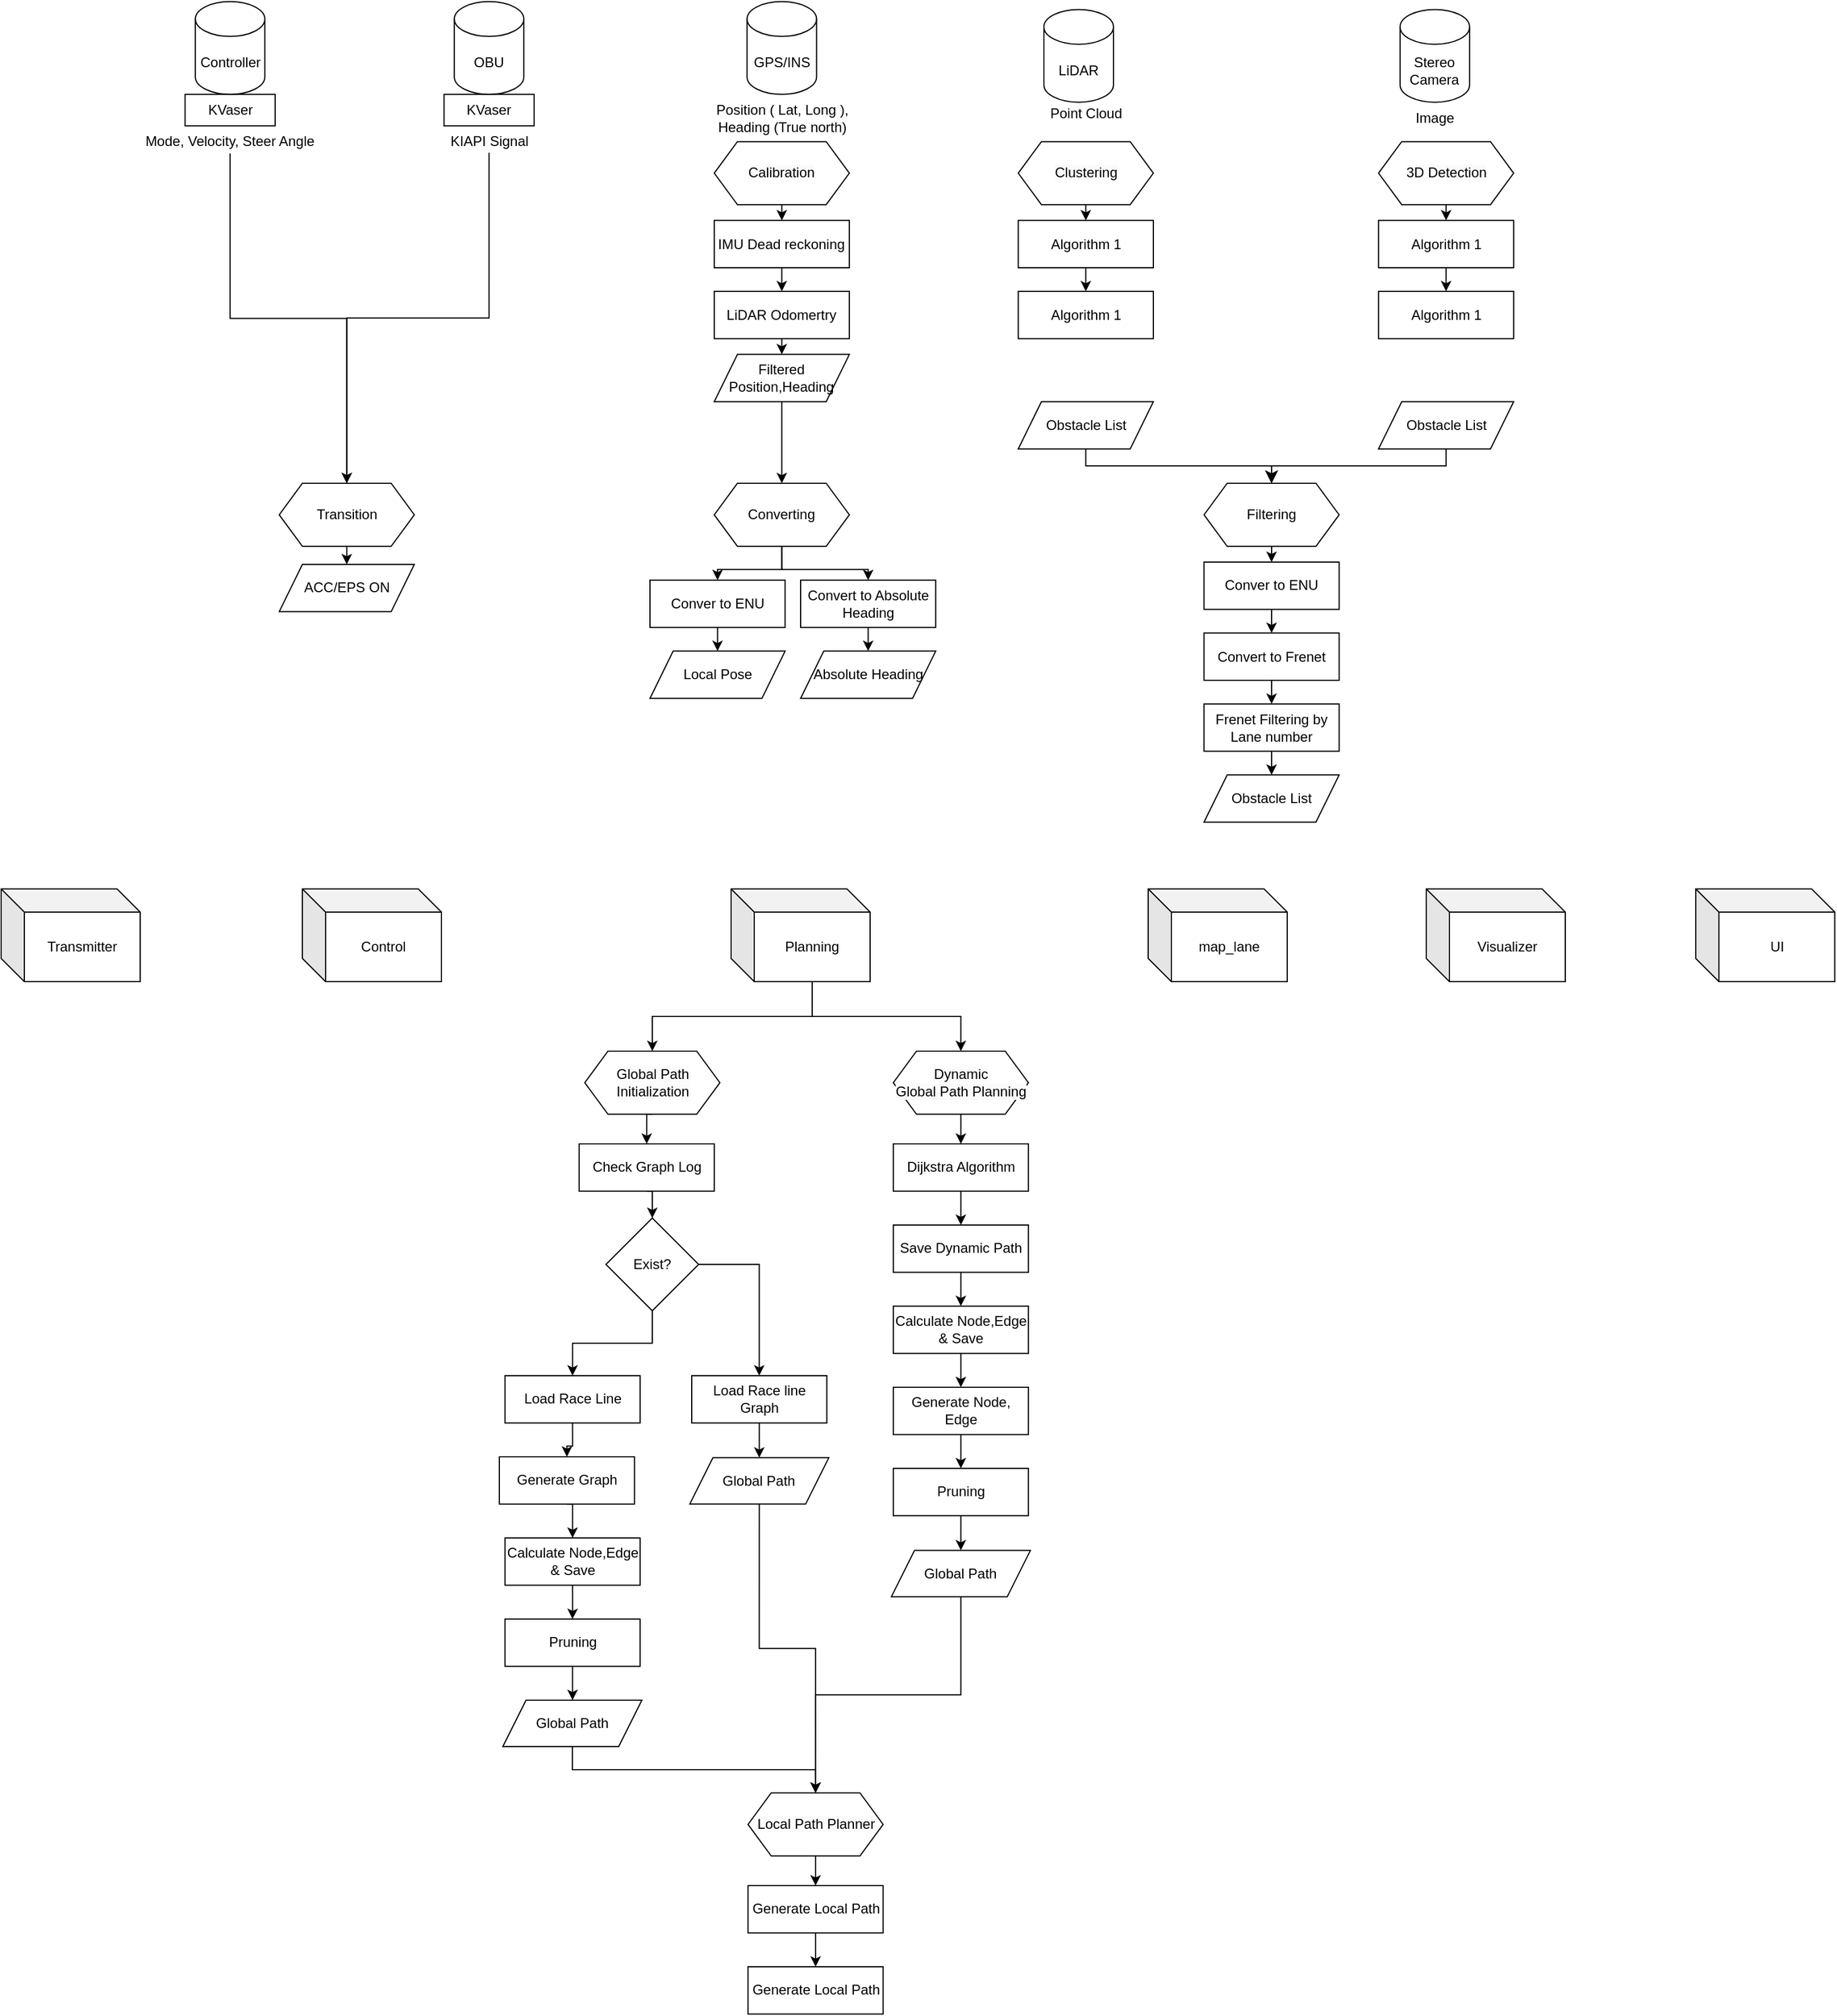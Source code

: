<mxfile version="24.7.1" type="github">
  <diagram name="페이지-1" id="hANh1gCqF2Qmf2RqWDbh">
    <mxGraphModel dx="2432" dy="1197" grid="1" gridSize="10" guides="1" tooltips="1" connect="1" arrows="1" fold="1" page="0" pageScale="1" pageWidth="1920" pageHeight="1200" math="0" shadow="0">
      <root>
        <mxCell id="0" />
        <mxCell id="1" parent="0" />
        <mxCell id="k_W3MqZSjInvSIY3PvVt-6" value="KVaser" style="rounded=0;whiteSpace=wrap;html=1;" vertex="1" parent="1">
          <mxGeometry x="138.73" y="124.4" width="77.742" height="27.2" as="geometry" />
        </mxCell>
        <mxCell id="k_W3MqZSjInvSIY3PvVt-94" style="edgeStyle=orthogonalEdgeStyle;rounded=0;orthogonalLoop=1;jettySize=auto;html=1;exitX=0.5;exitY=1;exitDx=0;exitDy=0;entryX=0.5;entryY=0;entryDx=0;entryDy=0;" edge="1" parent="1" source="k_W3MqZSjInvSIY3PvVt-27" target="k_W3MqZSjInvSIY3PvVt-87">
          <mxGeometry relative="1" as="geometry">
            <mxPoint x="280.0" y="470" as="targetPoint" />
          </mxGeometry>
        </mxCell>
        <mxCell id="k_W3MqZSjInvSIY3PvVt-27" value="Mode, Velocity, Steer Angle" style="text;html=1;align=center;verticalAlign=middle;whiteSpace=wrap;rounded=0;" vertex="1" parent="1">
          <mxGeometry x="95" y="155" width="165.202" height="20.4" as="geometry" />
        </mxCell>
        <mxCell id="k_W3MqZSjInvSIY3PvVt-93" style="edgeStyle=orthogonalEdgeStyle;rounded=0;orthogonalLoop=1;jettySize=auto;html=1;exitX=0.5;exitY=1;exitDx=0;exitDy=0;" edge="1" parent="1" source="k_W3MqZSjInvSIY3PvVt-28" target="k_W3MqZSjInvSIY3PvVt-87">
          <mxGeometry relative="1" as="geometry" />
        </mxCell>
        <mxCell id="k_W3MqZSjInvSIY3PvVt-28" value="KIAPI Signal" style="text;html=1;align=center;verticalAlign=middle;whiteSpace=wrap;rounded=0;" vertex="1" parent="1">
          <mxGeometry x="318.508" y="154.32" width="165.202" height="20.4" as="geometry" />
        </mxCell>
        <mxCell id="k_W3MqZSjInvSIY3PvVt-29" value="&lt;span style=&quot;text-align: left;&quot;&gt;Position ( Lat, Long ),&amp;nbsp;&lt;/span&gt;&lt;div&gt;&lt;span style=&quot;text-align: left;&quot;&gt;Heading (True north)&lt;/span&gt;&lt;span style=&quot;text-align: left;&quot;&gt;&amp;nbsp;&lt;/span&gt;&lt;/div&gt;" style="text;html=1;align=center;verticalAlign=middle;whiteSpace=wrap;rounded=0;" vertex="1" parent="1">
          <mxGeometry x="571.169" y="131.2" width="170.06" height="27.2" as="geometry" />
        </mxCell>
        <mxCell id="k_W3MqZSjInvSIY3PvVt-30" value="Point Cloud" style="text;html=1;align=center;verticalAlign=middle;whiteSpace=wrap;rounded=0;" vertex="1" parent="1">
          <mxGeometry x="833.548" y="131.2" width="165.202" height="20.4" as="geometry" />
        </mxCell>
        <mxCell id="k_W3MqZSjInvSIY3PvVt-31" value="Image" style="text;html=1;align=center;verticalAlign=middle;whiteSpace=wrap;rounded=0;" vertex="1" parent="1">
          <mxGeometry x="1134.798" y="134.6" width="165.202" height="20.4" as="geometry" />
        </mxCell>
        <mxCell id="k_W3MqZSjInvSIY3PvVt-32" value="KVaser" style="rounded=0;whiteSpace=wrap;html=1;" vertex="1" parent="1">
          <mxGeometry x="362.238" y="124.4" width="77.742" height="27.2" as="geometry" />
        </mxCell>
        <mxCell id="k_W3MqZSjInvSIY3PvVt-45" value="&lt;span style=&quot;caret-color: rgb(0, 0, 0); color: rgb(0, 0, 0); font-family: Helvetica; font-size: 12px; font-style: normal; font-variant-caps: normal; font-weight: 400; letter-spacing: normal; orphans: auto; text-align: center; text-indent: 0px; text-transform: none; white-space: normal; widows: auto; word-spacing: 0px; -webkit-text-stroke-width: 0px; background-color: rgb(251, 251, 251); text-decoration: none; display: inline !important; float: none;&quot;&gt;3D Detection&lt;/span&gt;" style="shape=hexagon;perimeter=hexagonPerimeter2;whiteSpace=wrap;html=1;fixedSize=1;" vertex="1" parent="1">
          <mxGeometry x="1168.81" y="165.2" width="116.613" height="54.4" as="geometry" />
        </mxCell>
        <mxCell id="k_W3MqZSjInvSIY3PvVt-46" value="&lt;span style=&quot;caret-color: rgb(0, 0, 0); color: rgb(0, 0, 0); font-family: Helvetica; font-size: 12px; font-style: normal; font-variant-caps: normal; font-weight: 400; letter-spacing: normal; orphans: auto; text-align: center; text-indent: 0px; text-transform: none; white-space: normal; widows: auto; word-spacing: 0px; -webkit-text-stroke-width: 0px; background-color: rgb(251, 251, 251); text-decoration: none; display: inline !important; float: none;&quot;&gt;Calibration&lt;/span&gt;" style="shape=hexagon;perimeter=hexagonPerimeter2;whiteSpace=wrap;html=1;fixedSize=1;" vertex="1" parent="1">
          <mxGeometry x="595.464" y="165.2" width="116.613" height="54.4" as="geometry" />
        </mxCell>
        <mxCell id="k_W3MqZSjInvSIY3PvVt-47" value="IMU Dead reckoning" style="rounded=0;whiteSpace=wrap;html=1;" vertex="1" parent="1">
          <mxGeometry x="595.464" y="233.2" width="116.613" height="40.8" as="geometry" />
        </mxCell>
        <mxCell id="k_W3MqZSjInvSIY3PvVt-49" value="LiDAR Odomertry" style="rounded=0;whiteSpace=wrap;html=1;" vertex="1" parent="1">
          <mxGeometry x="595.464" y="294.4" width="116.613" height="40.8" as="geometry" />
        </mxCell>
        <mxCell id="k_W3MqZSjInvSIY3PvVt-50" value="" style="endArrow=classic;html=1;rounded=0;exitX=0.5;exitY=1;exitDx=0;exitDy=0;" edge="1" parent="1" source="k_W3MqZSjInvSIY3PvVt-47" target="k_W3MqZSjInvSIY3PvVt-49">
          <mxGeometry width="50" height="50" relative="1" as="geometry">
            <mxPoint x="546.875" y="355.6" as="sourcePoint" />
            <mxPoint x="595.464" y="321.6" as="targetPoint" />
          </mxGeometry>
        </mxCell>
        <mxCell id="k_W3MqZSjInvSIY3PvVt-51" value="Algorithm 1" style="rounded=0;whiteSpace=wrap;html=1;" vertex="1" parent="1">
          <mxGeometry x="1168.81" y="233.2" width="116.613" height="40.8" as="geometry" />
        </mxCell>
        <mxCell id="k_W3MqZSjInvSIY3PvVt-52" value="Algorithm 1" style="rounded=0;whiteSpace=wrap;html=1;" vertex="1" parent="1">
          <mxGeometry x="1168.81" y="294.4" width="116.613" height="40.8" as="geometry" />
        </mxCell>
        <mxCell id="k_W3MqZSjInvSIY3PvVt-53" value="" style="endArrow=classic;html=1;rounded=0;exitX=0.5;exitY=1;exitDx=0;exitDy=0;" edge="1" parent="1" source="k_W3MqZSjInvSIY3PvVt-51" target="k_W3MqZSjInvSIY3PvVt-52">
          <mxGeometry width="50" height="50" relative="1" as="geometry">
            <mxPoint x="1120.222" y="355.6" as="sourcePoint" />
            <mxPoint x="1168.81" y="321.6" as="targetPoint" />
          </mxGeometry>
        </mxCell>
        <mxCell id="k_W3MqZSjInvSIY3PvVt-54" value="Obstacle List" style="shape=parallelogram;perimeter=parallelogramPerimeter;whiteSpace=wrap;html=1;fixedSize=1;" vertex="1" parent="1">
          <mxGeometry x="857.843" y="389.6" width="116.613" height="40.8" as="geometry" />
        </mxCell>
        <mxCell id="k_W3MqZSjInvSIY3PvVt-55" value="Obstacle List" style="shape=parallelogram;perimeter=parallelogramPerimeter;whiteSpace=wrap;html=1;fixedSize=1;" vertex="1" parent="1">
          <mxGeometry x="1168.81" y="389.6" width="116.613" height="40.8" as="geometry" />
        </mxCell>
        <mxCell id="k_W3MqZSjInvSIY3PvVt-79" style="edgeStyle=orthogonalEdgeStyle;rounded=0;orthogonalLoop=1;jettySize=auto;html=1;exitX=0.5;exitY=1;exitDx=0;exitDy=0;entryX=0.5;entryY=0;entryDx=0;entryDy=0;" edge="1" parent="1" source="k_W3MqZSjInvSIY3PvVt-56" target="k_W3MqZSjInvSIY3PvVt-58">
          <mxGeometry relative="1" as="geometry" />
        </mxCell>
        <mxCell id="k_W3MqZSjInvSIY3PvVt-56" value="Filtering" style="shape=hexagon;perimeter=hexagonPerimeter2;whiteSpace=wrap;html=1;fixedSize=1;" vertex="1" parent="1">
          <mxGeometry x="1018.185" y="460.0" width="116.613" height="54.4" as="geometry" />
        </mxCell>
        <mxCell id="k_W3MqZSjInvSIY3PvVt-58" value="Conver to ENU" style="rounded=0;whiteSpace=wrap;html=1;" vertex="1" parent="1">
          <mxGeometry x="1018.185" y="528.0" width="116.613" height="40.8" as="geometry" />
        </mxCell>
        <mxCell id="k_W3MqZSjInvSIY3PvVt-59" value="Convert to Frenet" style="rounded=0;whiteSpace=wrap;html=1;" vertex="1" parent="1">
          <mxGeometry x="1018.185" y="589.2" width="116.613" height="40.8" as="geometry" />
        </mxCell>
        <mxCell id="k_W3MqZSjInvSIY3PvVt-60" value="" style="endArrow=classic;html=1;rounded=0;exitX=0.5;exitY=1;exitDx=0;exitDy=0;" edge="1" source="k_W3MqZSjInvSIY3PvVt-58" target="k_W3MqZSjInvSIY3PvVt-59" parent="1">
          <mxGeometry width="50" height="50" relative="1" as="geometry">
            <mxPoint x="969.597" y="650.4" as="sourcePoint" />
            <mxPoint x="1018.185" y="616.4" as="targetPoint" />
          </mxGeometry>
        </mxCell>
        <mxCell id="k_W3MqZSjInvSIY3PvVt-61" value="" style="endArrow=classic;html=1;rounded=0;exitX=0.5;exitY=1;exitDx=0;exitDy=0;" edge="1" target="k_W3MqZSjInvSIY3PvVt-62" parent="1">
          <mxGeometry width="50" height="50" relative="1" as="geometry">
            <mxPoint x="1076.492" y="630" as="sourcePoint" />
            <mxPoint x="1018.185" y="677.6" as="targetPoint" />
          </mxGeometry>
        </mxCell>
        <mxCell id="k_W3MqZSjInvSIY3PvVt-82" style="edgeStyle=orthogonalEdgeStyle;rounded=0;orthogonalLoop=1;jettySize=auto;html=1;exitX=0.5;exitY=1;exitDx=0;exitDy=0;entryX=0.5;entryY=0;entryDx=0;entryDy=0;" edge="1" parent="1" source="k_W3MqZSjInvSIY3PvVt-62" target="k_W3MqZSjInvSIY3PvVt-63">
          <mxGeometry relative="1" as="geometry" />
        </mxCell>
        <mxCell id="k_W3MqZSjInvSIY3PvVt-62" value="Frenet Filtering by&lt;div&gt;Lane number&lt;/div&gt;" style="rounded=0;whiteSpace=wrap;html=1;" vertex="1" parent="1">
          <mxGeometry x="1018.185" y="650.4" width="116.613" height="40.8" as="geometry" />
        </mxCell>
        <mxCell id="k_W3MqZSjInvSIY3PvVt-63" value="Obstacle List" style="shape=parallelogram;perimeter=parallelogramPerimeter;whiteSpace=wrap;html=1;fixedSize=1;" vertex="1" parent="1">
          <mxGeometry x="1018.185" y="711.6" width="116.613" height="40.8" as="geometry" />
        </mxCell>
        <mxCell id="k_W3MqZSjInvSIY3PvVt-65" value="" style="edgeStyle=elbowEdgeStyle;elbow=vertical;endArrow=classic;html=1;curved=0;rounded=0;endSize=8;startSize=8;exitX=0.5;exitY=1;exitDx=0;exitDy=0;" edge="1" parent="1" source="k_W3MqZSjInvSIY3PvVt-54" target="k_W3MqZSjInvSIY3PvVt-56">
          <mxGeometry width="50" height="50" relative="1" as="geometry">
            <mxPoint x="585.746" y="627.6" as="sourcePoint" />
            <mxPoint x="634.335" y="593.6" as="targetPoint" />
          </mxGeometry>
        </mxCell>
        <mxCell id="k_W3MqZSjInvSIY3PvVt-66" value="" style="edgeStyle=elbowEdgeStyle;elbow=vertical;endArrow=classic;html=1;curved=0;rounded=0;endSize=8;startSize=8;exitX=0.5;exitY=1;exitDx=0;exitDy=0;entryX=0.5;entryY=0;entryDx=0;entryDy=0;" edge="1" parent="1" source="k_W3MqZSjInvSIY3PvVt-55" target="k_W3MqZSjInvSIY3PvVt-56">
          <mxGeometry width="50" height="50" relative="1" as="geometry">
            <mxPoint x="906.431" y="505.2" as="sourcePoint" />
            <mxPoint x="1066.774" y="532.4" as="targetPoint" />
          </mxGeometry>
        </mxCell>
        <mxCell id="k_W3MqZSjInvSIY3PvVt-68" value="" style="endArrow=classic;html=1;rounded=0;exitX=0.5;exitY=1;exitDx=0;exitDy=0;entryX=0.5;entryY=0;entryDx=0;entryDy=0;" edge="1" parent="1" source="k_W3MqZSjInvSIY3PvVt-46" target="k_W3MqZSjInvSIY3PvVt-47">
          <mxGeometry width="50" height="50" relative="1" as="geometry">
            <mxPoint x="867.56" y="484.8" as="sourcePoint" />
            <mxPoint x="1076.492" y="586.8" as="targetPoint" />
          </mxGeometry>
        </mxCell>
        <mxCell id="k_W3MqZSjInvSIY3PvVt-69" value="" style="endArrow=classic;html=1;rounded=0;exitX=0.5;exitY=1;exitDx=0;exitDy=0;" edge="1" parent="1" source="k_W3MqZSjInvSIY3PvVt-45" target="k_W3MqZSjInvSIY3PvVt-51">
          <mxGeometry width="50" height="50" relative="1" as="geometry">
            <mxPoint x="653.77" y="219.6" as="sourcePoint" />
            <mxPoint x="906.431" y="226.4" as="targetPoint" />
          </mxGeometry>
        </mxCell>
        <mxCell id="k_W3MqZSjInvSIY3PvVt-70" value="&lt;span style=&quot;caret-color: rgb(0, 0, 0); color: rgb(0, 0, 0); font-family: Helvetica; font-size: 12px; font-style: normal; font-variant-caps: normal; font-weight: 400; letter-spacing: normal; orphans: auto; text-align: center; text-indent: 0px; text-transform: none; white-space: normal; widows: auto; word-spacing: 0px; -webkit-text-stroke-width: 0px; background-color: rgb(251, 251, 251); text-decoration: none; display: inline !important; float: none;&quot;&gt;Clustering&lt;/span&gt;" style="shape=hexagon;perimeter=hexagonPerimeter2;whiteSpace=wrap;html=1;fixedSize=1;" vertex="1" parent="1">
          <mxGeometry x="857.843" y="165.2" width="116.613" height="54.4" as="geometry" />
        </mxCell>
        <mxCell id="k_W3MqZSjInvSIY3PvVt-71" value="Algorithm 1" style="rounded=0;whiteSpace=wrap;html=1;" vertex="1" parent="1">
          <mxGeometry x="857.843" y="233.2" width="116.613" height="40.8" as="geometry" />
        </mxCell>
        <mxCell id="k_W3MqZSjInvSIY3PvVt-72" value="Algorithm 1" style="rounded=0;whiteSpace=wrap;html=1;" vertex="1" parent="1">
          <mxGeometry x="857.843" y="294.4" width="116.613" height="40.8" as="geometry" />
        </mxCell>
        <mxCell id="k_W3MqZSjInvSIY3PvVt-73" value="" style="endArrow=classic;html=1;rounded=0;exitX=0.5;exitY=1;exitDx=0;exitDy=0;" edge="1" source="k_W3MqZSjInvSIY3PvVt-71" target="k_W3MqZSjInvSIY3PvVt-72" parent="1">
          <mxGeometry width="50" height="50" relative="1" as="geometry">
            <mxPoint x="809.254" y="355.6" as="sourcePoint" />
            <mxPoint x="857.843" y="321.6" as="targetPoint" />
          </mxGeometry>
        </mxCell>
        <mxCell id="k_W3MqZSjInvSIY3PvVt-74" value="" style="endArrow=classic;html=1;rounded=0;exitX=0.5;exitY=1;exitDx=0;exitDy=0;entryX=0.5;entryY=0;entryDx=0;entryDy=0;" edge="1" source="k_W3MqZSjInvSIY3PvVt-70" target="k_W3MqZSjInvSIY3PvVt-71" parent="1">
          <mxGeometry width="50" height="50" relative="1" as="geometry">
            <mxPoint x="1129.94" y="484.8" as="sourcePoint" />
            <mxPoint x="1338.871" y="586.8" as="targetPoint" />
          </mxGeometry>
        </mxCell>
        <mxCell id="k_W3MqZSjInvSIY3PvVt-86" style="edgeStyle=orthogonalEdgeStyle;rounded=0;orthogonalLoop=1;jettySize=auto;html=1;exitX=0.5;exitY=1;exitDx=0;exitDy=0;entryX=0.5;entryY=0;entryDx=0;entryDy=0;" edge="1" parent="1" source="k_W3MqZSjInvSIY3PvVt-75" target="k_W3MqZSjInvSIY3PvVt-78">
          <mxGeometry relative="1" as="geometry" />
        </mxCell>
        <mxCell id="k_W3MqZSjInvSIY3PvVt-75" value="Filtered Position,Heading" style="shape=parallelogram;perimeter=parallelogramPerimeter;whiteSpace=wrap;html=1;fixedSize=1;" vertex="1" parent="1">
          <mxGeometry x="595.464" y="348.8" width="116.613" height="40.8" as="geometry" />
        </mxCell>
        <mxCell id="k_W3MqZSjInvSIY3PvVt-76" value="" style="endArrow=classic;html=1;rounded=0;exitX=0.5;exitY=1;exitDx=0;exitDy=0;entryX=0.5;entryY=0;entryDx=0;entryDy=0;" edge="1" parent="1" source="k_W3MqZSjInvSIY3PvVt-49" target="k_W3MqZSjInvSIY3PvVt-75">
          <mxGeometry width="50" height="50" relative="1" as="geometry">
            <mxPoint x="770.383" y="342" as="sourcePoint" />
            <mxPoint x="653.77" y="294.4" as="targetPoint" />
          </mxGeometry>
        </mxCell>
        <mxCell id="k_W3MqZSjInvSIY3PvVt-81" style="edgeStyle=orthogonalEdgeStyle;rounded=0;orthogonalLoop=1;jettySize=auto;html=1;exitX=0.5;exitY=1;exitDx=0;exitDy=0;entryX=0.5;entryY=0;entryDx=0;entryDy=0;" edge="1" parent="1" source="k_W3MqZSjInvSIY3PvVt-78" target="k_W3MqZSjInvSIY3PvVt-80">
          <mxGeometry relative="1" as="geometry">
            <mxPoint x="653.772" y="530.0" as="sourcePoint" />
          </mxGeometry>
        </mxCell>
        <mxCell id="k_W3MqZSjInvSIY3PvVt-99" style="edgeStyle=orthogonalEdgeStyle;rounded=0;orthogonalLoop=1;jettySize=auto;html=1;exitX=0.5;exitY=1;exitDx=0;exitDy=0;entryX=0.5;entryY=0;entryDx=0;entryDy=0;" edge="1" parent="1" source="k_W3MqZSjInvSIY3PvVt-78" target="k_W3MqZSjInvSIY3PvVt-96">
          <mxGeometry relative="1" as="geometry" />
        </mxCell>
        <mxCell id="k_W3MqZSjInvSIY3PvVt-78" value="Converting" style="shape=hexagon;perimeter=hexagonPerimeter2;whiteSpace=wrap;html=1;fixedSize=1;" vertex="1" parent="1">
          <mxGeometry x="595.465" y="460.0" width="116.613" height="54.4" as="geometry" />
        </mxCell>
        <mxCell id="k_W3MqZSjInvSIY3PvVt-84" style="edgeStyle=orthogonalEdgeStyle;rounded=0;orthogonalLoop=1;jettySize=auto;html=1;exitX=0.5;exitY=1;exitDx=0;exitDy=0;entryX=0.5;entryY=0;entryDx=0;entryDy=0;" edge="1" parent="1" source="k_W3MqZSjInvSIY3PvVt-80" target="k_W3MqZSjInvSIY3PvVt-83">
          <mxGeometry relative="1" as="geometry" />
        </mxCell>
        <mxCell id="k_W3MqZSjInvSIY3PvVt-80" value="Conver to ENU" style="rounded=0;whiteSpace=wrap;html=1;" vertex="1" parent="1">
          <mxGeometry x="539.995" y="543.6" width="116.613" height="40.8" as="geometry" />
        </mxCell>
        <mxCell id="k_W3MqZSjInvSIY3PvVt-83" value="Local Pose" style="shape=parallelogram;perimeter=parallelogramPerimeter;whiteSpace=wrap;html=1;fixedSize=1;" vertex="1" parent="1">
          <mxGeometry x="539.995" y="604.8" width="116.613" height="40.8" as="geometry" />
        </mxCell>
        <mxCell id="k_W3MqZSjInvSIY3PvVt-92" style="edgeStyle=orthogonalEdgeStyle;rounded=0;orthogonalLoop=1;jettySize=auto;html=1;exitX=0.5;exitY=1;exitDx=0;exitDy=0;entryX=0.5;entryY=0;entryDx=0;entryDy=0;" edge="1" parent="1" source="k_W3MqZSjInvSIY3PvVt-87" target="k_W3MqZSjInvSIY3PvVt-91">
          <mxGeometry relative="1" as="geometry" />
        </mxCell>
        <mxCell id="k_W3MqZSjInvSIY3PvVt-87" value="Transition" style="shape=hexagon;perimeter=hexagonPerimeter2;whiteSpace=wrap;html=1;fixedSize=1;" vertex="1" parent="1">
          <mxGeometry x="219.995" y="460.0" width="116.613" height="54.4" as="geometry" />
        </mxCell>
        <mxCell id="k_W3MqZSjInvSIY3PvVt-91" value="ACC/EPS ON" style="shape=parallelogram;perimeter=parallelogramPerimeter;whiteSpace=wrap;html=1;fixedSize=1;" vertex="1" parent="1">
          <mxGeometry x="219.995" y="530.0" width="116.613" height="40.8" as="geometry" />
        </mxCell>
        <mxCell id="k_W3MqZSjInvSIY3PvVt-95" style="edgeStyle=orthogonalEdgeStyle;rounded=0;orthogonalLoop=1;jettySize=auto;html=1;exitX=0.5;exitY=1;exitDx=0;exitDy=0;entryX=0.5;entryY=0;entryDx=0;entryDy=0;" edge="1" source="k_W3MqZSjInvSIY3PvVt-96" target="k_W3MqZSjInvSIY3PvVt-97" parent="1">
          <mxGeometry relative="1" as="geometry" />
        </mxCell>
        <mxCell id="k_W3MqZSjInvSIY3PvVt-96" value="Convert to Absolute Heading" style="rounded=0;whiteSpace=wrap;html=1;" vertex="1" parent="1">
          <mxGeometry x="669.995" y="543.6" width="116.613" height="40.8" as="geometry" />
        </mxCell>
        <mxCell id="k_W3MqZSjInvSIY3PvVt-97" value="Absolute Heading" style="shape=parallelogram;perimeter=parallelogramPerimeter;whiteSpace=wrap;html=1;fixedSize=1;" vertex="1" parent="1">
          <mxGeometry x="669.995" y="604.8" width="116.613" height="40.8" as="geometry" />
        </mxCell>
        <mxCell id="k_W3MqZSjInvSIY3PvVt-141" style="edgeStyle=orthogonalEdgeStyle;rounded=0;orthogonalLoop=1;jettySize=auto;html=1;exitX=0;exitY=0;exitDx=70;exitDy=80;exitPerimeter=0;" edge="1" parent="1" source="k_W3MqZSjInvSIY3PvVt-100" target="k_W3MqZSjInvSIY3PvVt-116">
          <mxGeometry relative="1" as="geometry" />
        </mxCell>
        <mxCell id="k_W3MqZSjInvSIY3PvVt-142" style="edgeStyle=orthogonalEdgeStyle;rounded=0;orthogonalLoop=1;jettySize=auto;html=1;exitX=0;exitY=0;exitDx=70;exitDy=80;exitPerimeter=0;" edge="1" parent="1" source="k_W3MqZSjInvSIY3PvVt-100" target="k_W3MqZSjInvSIY3PvVt-118">
          <mxGeometry relative="1" as="geometry" />
        </mxCell>
        <mxCell id="k_W3MqZSjInvSIY3PvVt-100" value="Planning" style="shape=cube;whiteSpace=wrap;html=1;boundedLbl=1;backgroundOutline=1;darkOpacity=0.05;darkOpacity2=0.1;" vertex="1" parent="1">
          <mxGeometry x="610" y="810" width="120" height="80" as="geometry" />
        </mxCell>
        <mxCell id="k_W3MqZSjInvSIY3PvVt-101" value="&lt;span style=&quot;caret-color: rgb(0, 0, 0); color: rgb(0, 0, 0); font-family: Helvetica; font-size: 12px; font-style: normal; font-variant-caps: normal; font-weight: 400; letter-spacing: normal; orphans: auto; text-align: center; text-indent: 0px; text-transform: none; white-space: normal; widows: auto; word-spacing: 0px; -webkit-text-stroke-width: 0px; background-color: rgb(255, 255, 255); text-decoration: none; display: inline !important; float: none;&quot;&gt;Controller&lt;/span&gt;" style="shape=cylinder3;whiteSpace=wrap;html=1;boundedLbl=1;backgroundOutline=1;size=15;" vertex="1" parent="1">
          <mxGeometry x="147.6" y="44.4" width="60" height="80" as="geometry" />
        </mxCell>
        <mxCell id="k_W3MqZSjInvSIY3PvVt-102" value="&lt;span style=&quot;caret-color: rgb(0, 0, 0); color: rgb(0, 0, 0); font-family: Helvetica; font-size: 12px; font-style: normal; font-variant-caps: normal; font-weight: 400; letter-spacing: normal; orphans: auto; text-align: center; text-indent: 0px; text-transform: none; white-space: normal; widows: auto; word-spacing: 0px; -webkit-text-stroke-width: 0px; background-color: rgb(255, 255, 255); text-decoration: none; display: inline !important; float: none;&quot;&gt;OBU&lt;/span&gt;" style="shape=cylinder3;whiteSpace=wrap;html=1;boundedLbl=1;backgroundOutline=1;size=15;" vertex="1" parent="1">
          <mxGeometry x="371.11" y="44.4" width="60" height="80" as="geometry" />
        </mxCell>
        <mxCell id="k_W3MqZSjInvSIY3PvVt-103" value="&lt;span style=&quot;caret-color: rgb(0, 0, 0); color: rgb(0, 0, 0); font-family: Helvetica; font-size: 12px; font-style: normal; font-variant-caps: normal; font-weight: 400; letter-spacing: normal; orphans: auto; text-align: center; text-indent: 0px; text-transform: none; white-space: normal; widows: auto; word-spacing: 0px; -webkit-text-stroke-width: 0px; background-color: rgb(255, 255, 255); text-decoration: none; display: inline !important; float: none;&quot;&gt;GPS/INS&lt;/span&gt;" style="shape=cylinder3;whiteSpace=wrap;html=1;boundedLbl=1;backgroundOutline=1;size=15;" vertex="1" parent="1">
          <mxGeometry x="623.77" y="44.4" width="60" height="80" as="geometry" />
        </mxCell>
        <mxCell id="k_W3MqZSjInvSIY3PvVt-104" value="LiDAR" style="shape=cylinder3;whiteSpace=wrap;html=1;boundedLbl=1;backgroundOutline=1;size=15;" vertex="1" parent="1">
          <mxGeometry x="880" y="51.2" width="60" height="80" as="geometry" />
        </mxCell>
        <mxCell id="k_W3MqZSjInvSIY3PvVt-105" value="Stereo Camera" style="shape=cylinder3;whiteSpace=wrap;html=1;boundedLbl=1;backgroundOutline=1;size=15;" vertex="1" parent="1">
          <mxGeometry x="1187.4" y="51.2" width="60" height="80" as="geometry" />
        </mxCell>
        <mxCell id="k_W3MqZSjInvSIY3PvVt-106" value="map_lane" style="shape=cube;whiteSpace=wrap;html=1;boundedLbl=1;backgroundOutline=1;darkOpacity=0.05;darkOpacity2=0.1;" vertex="1" parent="1">
          <mxGeometry x="970" y="810" width="120" height="80" as="geometry" />
        </mxCell>
        <mxCell id="k_W3MqZSjInvSIY3PvVt-108" value="Control" style="shape=cube;whiteSpace=wrap;html=1;boundedLbl=1;backgroundOutline=1;darkOpacity=0.05;darkOpacity2=0.1;" vertex="1" parent="1">
          <mxGeometry x="240.0" y="810" width="120" height="80" as="geometry" />
        </mxCell>
        <mxCell id="k_W3MqZSjInvSIY3PvVt-109" value="Transmitter" style="shape=cube;whiteSpace=wrap;html=1;boundedLbl=1;backgroundOutline=1;darkOpacity=0.05;darkOpacity2=0.1;" vertex="1" parent="1">
          <mxGeometry x="-20" y="810" width="120" height="80" as="geometry" />
        </mxCell>
        <mxCell id="k_W3MqZSjInvSIY3PvVt-114" value="Visualizer" style="shape=cube;whiteSpace=wrap;html=1;boundedLbl=1;backgroundOutline=1;darkOpacity=0.05;darkOpacity2=0.1;" vertex="1" parent="1">
          <mxGeometry x="1210" y="810" width="120" height="80" as="geometry" />
        </mxCell>
        <mxCell id="k_W3MqZSjInvSIY3PvVt-115" value="UI" style="shape=cube;whiteSpace=wrap;html=1;boundedLbl=1;backgroundOutline=1;darkOpacity=0.05;darkOpacity2=0.1;" vertex="1" parent="1">
          <mxGeometry x="1442.6" y="810" width="120" height="80" as="geometry" />
        </mxCell>
        <mxCell id="k_W3MqZSjInvSIY3PvVt-143" style="edgeStyle=orthogonalEdgeStyle;rounded=0;orthogonalLoop=1;jettySize=auto;html=1;exitX=0.5;exitY=1;exitDx=0;exitDy=0;entryX=0.5;entryY=0;entryDx=0;entryDy=0;" edge="1" parent="1" source="k_W3MqZSjInvSIY3PvVt-116" target="k_W3MqZSjInvSIY3PvVt-134">
          <mxGeometry relative="1" as="geometry" />
        </mxCell>
        <mxCell id="k_W3MqZSjInvSIY3PvVt-116" value="&lt;span style=&quot;background-color: rgb(251, 251, 251);&quot;&gt;Global Path Initialization&lt;/span&gt;" style="shape=hexagon;perimeter=hexagonPerimeter2;whiteSpace=wrap;html=1;fixedSize=1;" vertex="1" parent="1">
          <mxGeometry x="483.714" y="950" width="116.613" height="54.4" as="geometry" />
        </mxCell>
        <mxCell id="k_W3MqZSjInvSIY3PvVt-170" style="edgeStyle=orthogonalEdgeStyle;rounded=0;orthogonalLoop=1;jettySize=auto;html=1;exitX=0.5;exitY=1;exitDx=0;exitDy=0;entryX=0.5;entryY=0;entryDx=0;entryDy=0;" edge="1" parent="1" source="k_W3MqZSjInvSIY3PvVt-117" target="k_W3MqZSjInvSIY3PvVt-169">
          <mxGeometry relative="1" as="geometry" />
        </mxCell>
        <mxCell id="k_W3MqZSjInvSIY3PvVt-117" value="&lt;span style=&quot;background-color: rgb(251, 251, 251);&quot;&gt;Local Path Planner&lt;/span&gt;" style="shape=hexagon;perimeter=hexagonPerimeter2;whiteSpace=wrap;html=1;fixedSize=1;" vertex="1" parent="1">
          <mxGeometry x="624.614" y="1590" width="116.613" height="54.4" as="geometry" />
        </mxCell>
        <mxCell id="k_W3MqZSjInvSIY3PvVt-161" style="edgeStyle=orthogonalEdgeStyle;rounded=0;orthogonalLoop=1;jettySize=auto;html=1;exitX=0.5;exitY=1;exitDx=0;exitDy=0;entryX=0.5;entryY=0;entryDx=0;entryDy=0;" edge="1" parent="1" source="k_W3MqZSjInvSIY3PvVt-118" target="k_W3MqZSjInvSIY3PvVt-122">
          <mxGeometry relative="1" as="geometry" />
        </mxCell>
        <mxCell id="k_W3MqZSjInvSIY3PvVt-118" value="&lt;span style=&quot;background-color: rgb(251, 251, 251);&quot;&gt;Dynamic&lt;/span&gt;&lt;div&gt;&lt;span style=&quot;background-color: rgb(251, 251, 251);&quot;&gt;Global Path Planning&lt;/span&gt;&lt;/div&gt;" style="shape=hexagon;perimeter=hexagonPerimeter2;whiteSpace=wrap;html=1;fixedSize=1;" vertex="1" parent="1">
          <mxGeometry x="750.004" y="950" width="116.613" height="54.4" as="geometry" />
        </mxCell>
        <mxCell id="k_W3MqZSjInvSIY3PvVt-149" style="edgeStyle=orthogonalEdgeStyle;rounded=0;orthogonalLoop=1;jettySize=auto;html=1;exitX=0.5;exitY=1;exitDx=0;exitDy=0;" edge="1" parent="1" source="k_W3MqZSjInvSIY3PvVt-119" target="k_W3MqZSjInvSIY3PvVt-120">
          <mxGeometry relative="1" as="geometry" />
        </mxCell>
        <mxCell id="k_W3MqZSjInvSIY3PvVt-119" value="Calculate Node,Edge &amp;amp; Save" style="rounded=0;whiteSpace=wrap;html=1;" vertex="1" parent="1">
          <mxGeometry x="414.855" y="1370" width="116.613" height="40.8" as="geometry" />
        </mxCell>
        <mxCell id="k_W3MqZSjInvSIY3PvVt-150" style="edgeStyle=orthogonalEdgeStyle;rounded=0;orthogonalLoop=1;jettySize=auto;html=1;exitX=0.5;exitY=1;exitDx=0;exitDy=0;entryX=0.5;entryY=0;entryDx=0;entryDy=0;" edge="1" parent="1" source="k_W3MqZSjInvSIY3PvVt-120">
          <mxGeometry relative="1" as="geometry">
            <mxPoint x="473.152" y="1510" as="targetPoint" />
          </mxGeometry>
        </mxCell>
        <mxCell id="k_W3MqZSjInvSIY3PvVt-120" value="Pruning" style="rounded=0;whiteSpace=wrap;html=1;" vertex="1" parent="1">
          <mxGeometry x="414.845" y="1440" width="116.613" height="40.8" as="geometry" />
        </mxCell>
        <mxCell id="k_W3MqZSjInvSIY3PvVt-160" style="edgeStyle=orthogonalEdgeStyle;rounded=0;orthogonalLoop=1;jettySize=auto;html=1;exitX=0.5;exitY=1;exitDx=0;exitDy=0;entryX=0.5;entryY=0;entryDx=0;entryDy=0;" edge="1" parent="1" source="k_W3MqZSjInvSIY3PvVt-122" target="k_W3MqZSjInvSIY3PvVt-128">
          <mxGeometry relative="1" as="geometry" />
        </mxCell>
        <mxCell id="k_W3MqZSjInvSIY3PvVt-122" value="Dijkstra Algorithm" style="rounded=0;whiteSpace=wrap;html=1;" vertex="1" parent="1">
          <mxGeometry x="750.005" y="1030" width="116.613" height="40.8" as="geometry" />
        </mxCell>
        <mxCell id="k_W3MqZSjInvSIY3PvVt-147" style="edgeStyle=orthogonalEdgeStyle;rounded=0;orthogonalLoop=1;jettySize=auto;html=1;exitX=0.5;exitY=1;exitDx=0;exitDy=0;" edge="1" parent="1" source="k_W3MqZSjInvSIY3PvVt-124" target="k_W3MqZSjInvSIY3PvVt-132">
          <mxGeometry relative="1" as="geometry" />
        </mxCell>
        <mxCell id="k_W3MqZSjInvSIY3PvVt-124" value="Load Race Line" style="rounded=0;whiteSpace=wrap;html=1;" vertex="1" parent="1">
          <mxGeometry x="414.855" y="1230" width="116.613" height="40.8" as="geometry" />
        </mxCell>
        <mxCell id="k_W3MqZSjInvSIY3PvVt-156" style="edgeStyle=orthogonalEdgeStyle;rounded=0;orthogonalLoop=1;jettySize=auto;html=1;exitX=0.5;exitY=1;exitDx=0;exitDy=0;entryX=0.5;entryY=0;entryDx=0;entryDy=0;" edge="1" parent="1" source="k_W3MqZSjInvSIY3PvVt-125" target="k_W3MqZSjInvSIY3PvVt-126">
          <mxGeometry relative="1" as="geometry" />
        </mxCell>
        <mxCell id="k_W3MqZSjInvSIY3PvVt-125" value="Generate Node, Edge" style="rounded=0;whiteSpace=wrap;html=1;" vertex="1" parent="1">
          <mxGeometry x="750.015" y="1240" width="116.613" height="40.8" as="geometry" />
        </mxCell>
        <mxCell id="k_W3MqZSjInvSIY3PvVt-155" style="edgeStyle=orthogonalEdgeStyle;rounded=0;orthogonalLoop=1;jettySize=auto;html=1;exitX=0.5;exitY=1;exitDx=0;exitDy=0;" edge="1" parent="1" source="k_W3MqZSjInvSIY3PvVt-126" target="k_W3MqZSjInvSIY3PvVt-154">
          <mxGeometry relative="1" as="geometry" />
        </mxCell>
        <mxCell id="k_W3MqZSjInvSIY3PvVt-126" value="Pruning" style="rounded=0;whiteSpace=wrap;html=1;" vertex="1" parent="1">
          <mxGeometry x="750.005" y="1310" width="116.613" height="40.8" as="geometry" />
        </mxCell>
        <mxCell id="k_W3MqZSjInvSIY3PvVt-159" style="edgeStyle=orthogonalEdgeStyle;rounded=0;orthogonalLoop=1;jettySize=auto;html=1;exitX=0.5;exitY=1;exitDx=0;exitDy=0;entryX=0.5;entryY=0;entryDx=0;entryDy=0;" edge="1" parent="1" source="k_W3MqZSjInvSIY3PvVt-128" target="k_W3MqZSjInvSIY3PvVt-133">
          <mxGeometry relative="1" as="geometry" />
        </mxCell>
        <mxCell id="k_W3MqZSjInvSIY3PvVt-128" value="Save Dynamic Path" style="rounded=0;whiteSpace=wrap;html=1;" vertex="1" parent="1">
          <mxGeometry x="750.015" y="1100" width="116.613" height="40.8" as="geometry" />
        </mxCell>
        <mxCell id="k_W3MqZSjInvSIY3PvVt-148" style="edgeStyle=orthogonalEdgeStyle;rounded=0;orthogonalLoop=1;jettySize=auto;html=1;exitX=0.5;exitY=1;exitDx=0;exitDy=0;entryX=0.5;entryY=0;entryDx=0;entryDy=0;" edge="1" parent="1" source="k_W3MqZSjInvSIY3PvVt-132" target="k_W3MqZSjInvSIY3PvVt-119">
          <mxGeometry relative="1" as="geometry" />
        </mxCell>
        <mxCell id="k_W3MqZSjInvSIY3PvVt-132" value="Generate Graph" style="rounded=0;whiteSpace=wrap;html=1;" vertex="1" parent="1">
          <mxGeometry x="409.995" y="1300" width="116.613" height="40.8" as="geometry" />
        </mxCell>
        <mxCell id="k_W3MqZSjInvSIY3PvVt-157" style="edgeStyle=orthogonalEdgeStyle;rounded=0;orthogonalLoop=1;jettySize=auto;html=1;exitX=0.5;exitY=1;exitDx=0;exitDy=0;entryX=0.5;entryY=0;entryDx=0;entryDy=0;" edge="1" parent="1" source="k_W3MqZSjInvSIY3PvVt-133" target="k_W3MqZSjInvSIY3PvVt-125">
          <mxGeometry relative="1" as="geometry" />
        </mxCell>
        <mxCell id="k_W3MqZSjInvSIY3PvVt-133" value="Calculate Node,Edge &amp;amp; Save" style="rounded=0;whiteSpace=wrap;html=1;" vertex="1" parent="1">
          <mxGeometry x="750.015" y="1170" width="116.613" height="40.8" as="geometry" />
        </mxCell>
        <mxCell id="k_W3MqZSjInvSIY3PvVt-144" style="edgeStyle=orthogonalEdgeStyle;rounded=0;orthogonalLoop=1;jettySize=auto;html=1;exitX=0.5;exitY=1;exitDx=0;exitDy=0;entryX=0.5;entryY=0;entryDx=0;entryDy=0;" edge="1" parent="1" source="k_W3MqZSjInvSIY3PvVt-134" target="k_W3MqZSjInvSIY3PvVt-135">
          <mxGeometry relative="1" as="geometry" />
        </mxCell>
        <mxCell id="k_W3MqZSjInvSIY3PvVt-134" value="Check Graph Log" style="rounded=0;whiteSpace=wrap;html=1;" vertex="1" parent="1">
          <mxGeometry x="478.855" y="1030" width="116.613" height="40.8" as="geometry" />
        </mxCell>
        <mxCell id="k_W3MqZSjInvSIY3PvVt-145" style="edgeStyle=orthogonalEdgeStyle;rounded=0;orthogonalLoop=1;jettySize=auto;html=1;exitX=0.5;exitY=1;exitDx=0;exitDy=0;entryX=0.5;entryY=0;entryDx=0;entryDy=0;" edge="1" parent="1" source="k_W3MqZSjInvSIY3PvVt-135" target="k_W3MqZSjInvSIY3PvVt-124">
          <mxGeometry relative="1" as="geometry" />
        </mxCell>
        <mxCell id="k_W3MqZSjInvSIY3PvVt-146" style="edgeStyle=orthogonalEdgeStyle;rounded=0;orthogonalLoop=1;jettySize=auto;html=1;exitX=1;exitY=0.5;exitDx=0;exitDy=0;" edge="1" parent="1" source="k_W3MqZSjInvSIY3PvVt-135" target="k_W3MqZSjInvSIY3PvVt-138">
          <mxGeometry relative="1" as="geometry" />
        </mxCell>
        <mxCell id="k_W3MqZSjInvSIY3PvVt-135" value="Exist?" style="rhombus;whiteSpace=wrap;html=1;" vertex="1" parent="1">
          <mxGeometry x="502" y="1094" width="80" height="80" as="geometry" />
        </mxCell>
        <mxCell id="k_W3MqZSjInvSIY3PvVt-164" style="edgeStyle=orthogonalEdgeStyle;rounded=0;orthogonalLoop=1;jettySize=auto;html=1;exitX=0.5;exitY=1;exitDx=0;exitDy=0;entryX=0.5;entryY=0;entryDx=0;entryDy=0;" edge="1" parent="1" source="k_W3MqZSjInvSIY3PvVt-138" target="k_W3MqZSjInvSIY3PvVt-163">
          <mxGeometry relative="1" as="geometry" />
        </mxCell>
        <mxCell id="k_W3MqZSjInvSIY3PvVt-138" value="Load Race line Graph" style="rounded=0;whiteSpace=wrap;html=1;" vertex="1" parent="1">
          <mxGeometry x="576.025" y="1230" width="116.613" height="40.8" as="geometry" />
        </mxCell>
        <mxCell id="k_W3MqZSjInvSIY3PvVt-166" style="edgeStyle=orthogonalEdgeStyle;rounded=0;orthogonalLoop=1;jettySize=auto;html=1;exitX=0.5;exitY=1;exitDx=0;exitDy=0;entryX=0.5;entryY=0;entryDx=0;entryDy=0;" edge="1" parent="1" source="k_W3MqZSjInvSIY3PvVt-153" target="k_W3MqZSjInvSIY3PvVt-117">
          <mxGeometry relative="1" as="geometry" />
        </mxCell>
        <mxCell id="k_W3MqZSjInvSIY3PvVt-153" value="Global Path" style="shape=parallelogram;perimeter=parallelogramPerimeter;whiteSpace=wrap;html=1;fixedSize=1;" vertex="1" parent="1">
          <mxGeometry x="413" y="1510" width="120" height="40" as="geometry" />
        </mxCell>
        <mxCell id="k_W3MqZSjInvSIY3PvVt-167" style="edgeStyle=orthogonalEdgeStyle;rounded=0;orthogonalLoop=1;jettySize=auto;html=1;exitX=0.5;exitY=1;exitDx=0;exitDy=0;entryX=0.5;entryY=0;entryDx=0;entryDy=0;" edge="1" parent="1" source="k_W3MqZSjInvSIY3PvVt-154" target="k_W3MqZSjInvSIY3PvVt-117">
          <mxGeometry relative="1" as="geometry" />
        </mxCell>
        <mxCell id="k_W3MqZSjInvSIY3PvVt-154" value="Global Path" style="shape=parallelogram;perimeter=parallelogramPerimeter;whiteSpace=wrap;html=1;fixedSize=1;" vertex="1" parent="1">
          <mxGeometry x="748.31" y="1380.8" width="120" height="40" as="geometry" />
        </mxCell>
        <mxCell id="k_W3MqZSjInvSIY3PvVt-168" style="edgeStyle=orthogonalEdgeStyle;rounded=0;orthogonalLoop=1;jettySize=auto;html=1;exitX=0.5;exitY=1;exitDx=0;exitDy=0;" edge="1" parent="1" source="k_W3MqZSjInvSIY3PvVt-163" target="k_W3MqZSjInvSIY3PvVt-117">
          <mxGeometry relative="1" as="geometry" />
        </mxCell>
        <mxCell id="k_W3MqZSjInvSIY3PvVt-163" value="Global Path" style="shape=parallelogram;perimeter=parallelogramPerimeter;whiteSpace=wrap;html=1;fixedSize=1;" vertex="1" parent="1">
          <mxGeometry x="574.33" y="1300.8" width="120" height="40" as="geometry" />
        </mxCell>
        <mxCell id="k_W3MqZSjInvSIY3PvVt-172" style="edgeStyle=orthogonalEdgeStyle;rounded=0;orthogonalLoop=1;jettySize=auto;html=1;exitX=0.5;exitY=1;exitDx=0;exitDy=0;entryX=0.5;entryY=0;entryDx=0;entryDy=0;" edge="1" parent="1" source="k_W3MqZSjInvSIY3PvVt-169" target="k_W3MqZSjInvSIY3PvVt-171">
          <mxGeometry relative="1" as="geometry" />
        </mxCell>
        <mxCell id="k_W3MqZSjInvSIY3PvVt-169" value="Generate Local Path" style="rounded=0;whiteSpace=wrap;html=1;" vertex="1" parent="1">
          <mxGeometry x="624.615" y="1670" width="116.613" height="40.8" as="geometry" />
        </mxCell>
        <mxCell id="k_W3MqZSjInvSIY3PvVt-171" value="Generate Local Path" style="rounded=0;whiteSpace=wrap;html=1;" vertex="1" parent="1">
          <mxGeometry x="624.615" y="1740" width="116.613" height="40.8" as="geometry" />
        </mxCell>
      </root>
    </mxGraphModel>
  </diagram>
</mxfile>
